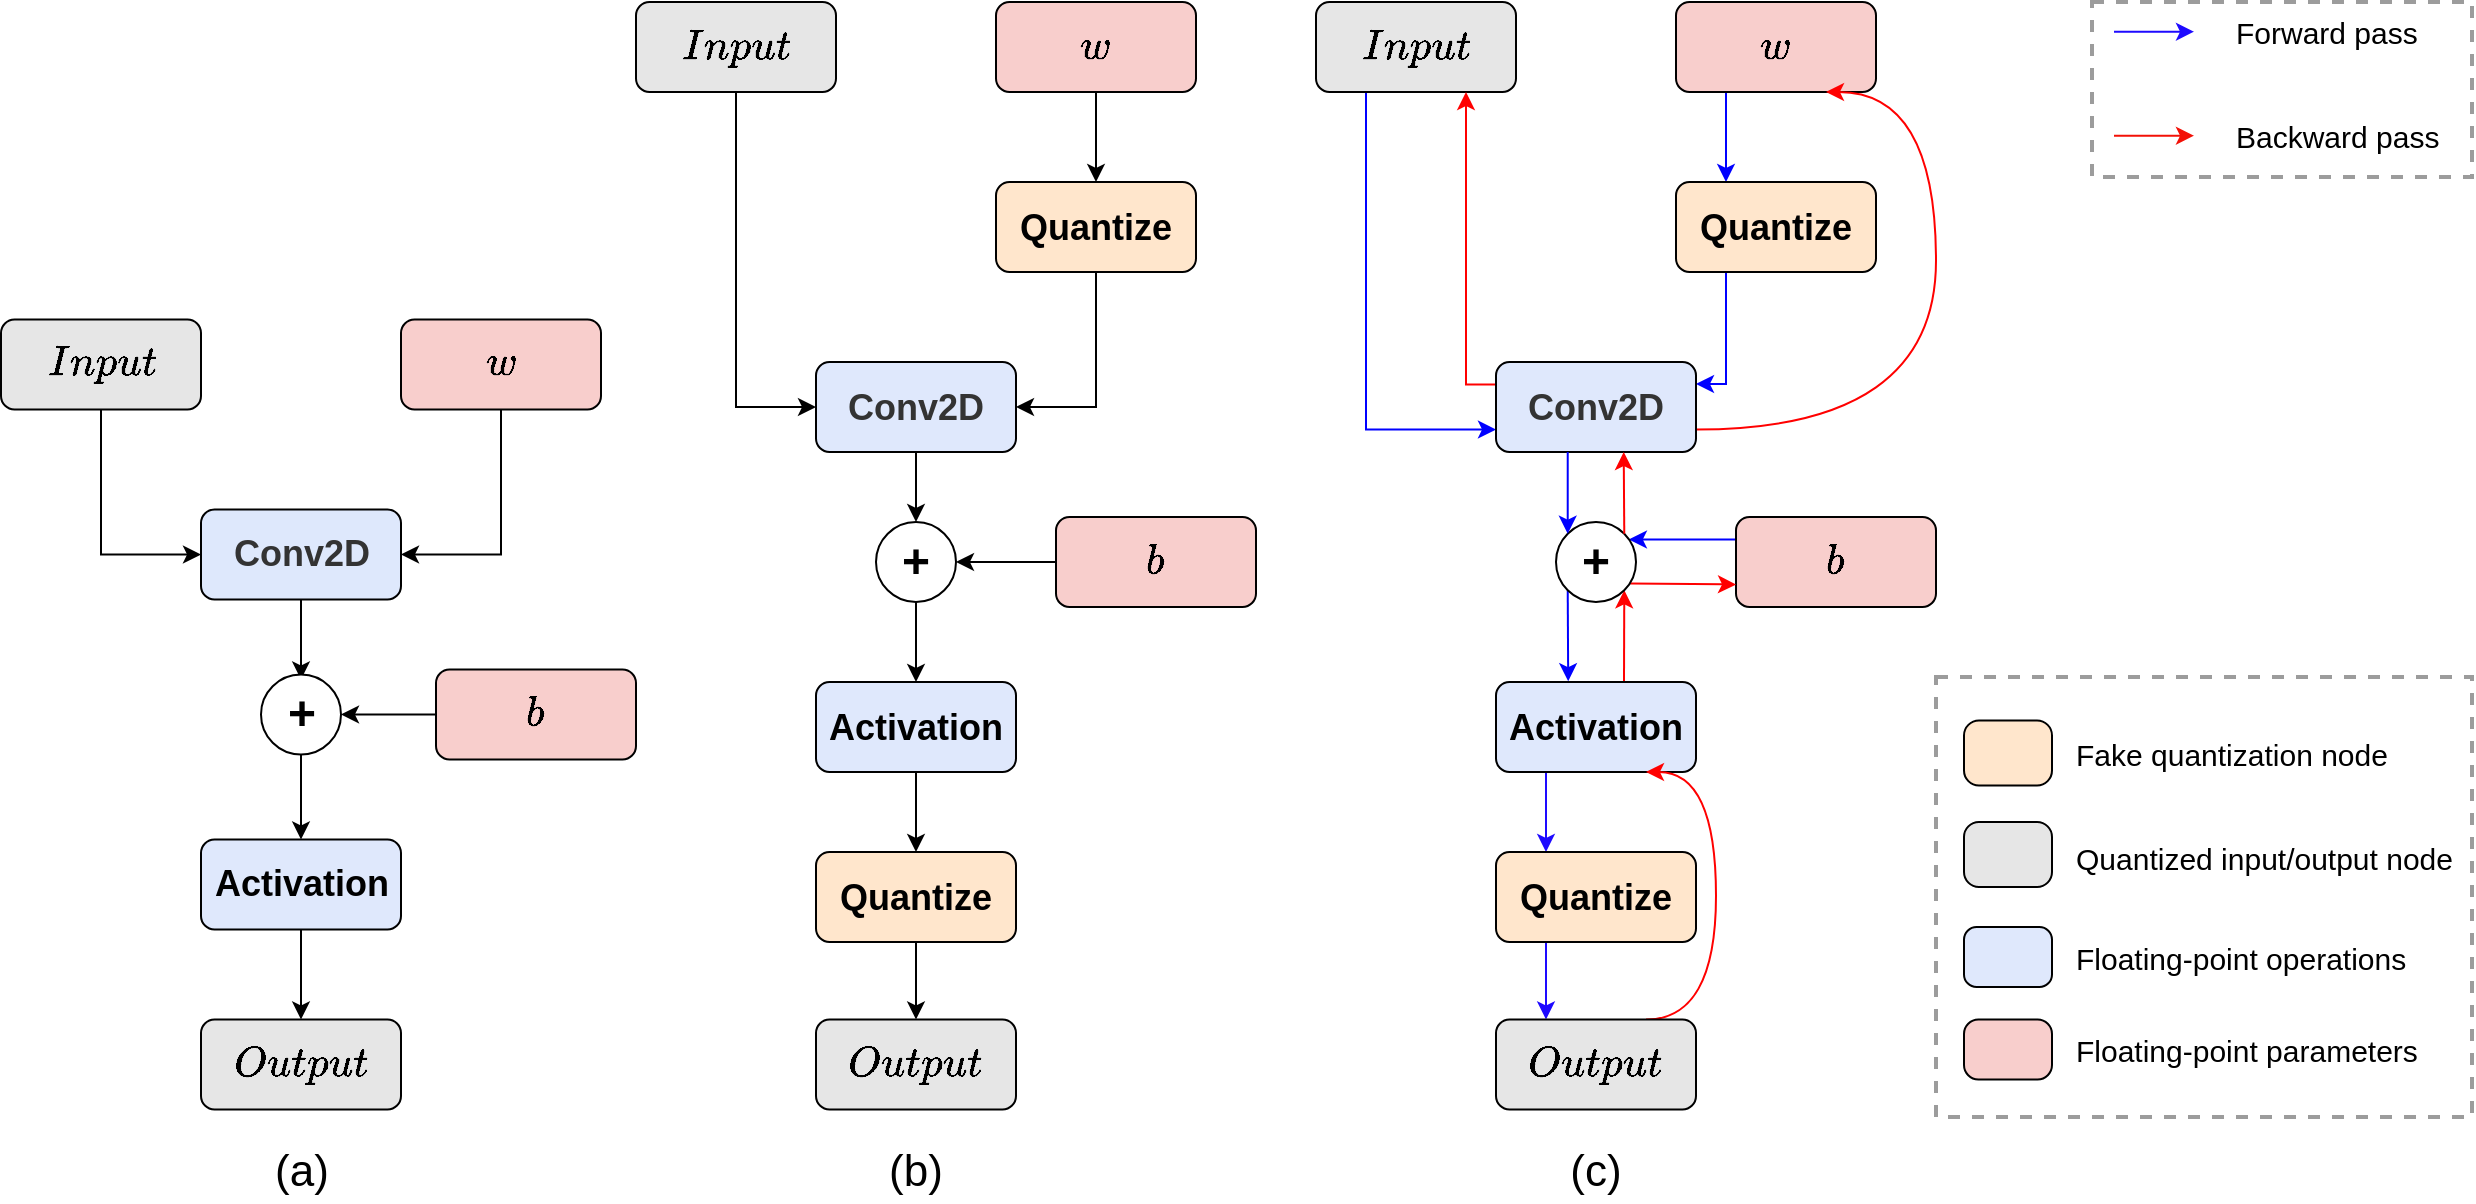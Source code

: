 <mxfile version="24.9.2" pages="3">
  <diagram name="Trang-1" id="mQSTmGKFa3K6hvDLOO5k">
    <mxGraphModel dx="1778" dy="2627" grid="1" gridSize="10" guides="1" tooltips="1" connect="1" arrows="1" fold="1" page="1" pageScale="1" pageWidth="827" pageHeight="1169" math="1" shadow="0">
      <root>
        <mxCell id="0" />
        <mxCell id="1" parent="0" />
        <mxCell id="B541YuZkEUXCNfZ42pwl-1" style="edgeStyle=orthogonalEdgeStyle;rounded=0;orthogonalLoop=1;jettySize=auto;html=1;exitX=0.5;exitY=1;exitDx=0;exitDy=0;entryX=0;entryY=0.5;entryDx=0;entryDy=0;" parent="1" source="B541YuZkEUXCNfZ42pwl-2" target="B541YuZkEUXCNfZ42pwl-6" edge="1">
          <mxGeometry relative="1" as="geometry" />
        </mxCell>
        <mxCell id="B541YuZkEUXCNfZ42pwl-2" value="&lt;font style=&quot;font-size: 18px;&quot;&gt;&lt;b style=&quot;&quot;&gt;$$Input$$&lt;/b&gt;&lt;/font&gt;" style="rounded=1;whiteSpace=wrap;html=1;fillColor=#e6e6e6;strokeColor=default;fillStyle=auto;" parent="1" vertex="1">
          <mxGeometry x="1392.5" y="158.75" width="100" height="45" as="geometry" />
        </mxCell>
        <mxCell id="ODlzQm2pFSI_qhij2ZNG-2" style="edgeStyle=orthogonalEdgeStyle;rounded=0;orthogonalLoop=1;jettySize=auto;html=1;entryX=1;entryY=0.5;entryDx=0;entryDy=0;" parent="1" source="B541YuZkEUXCNfZ42pwl-4" target="ODlzQm2pFSI_qhij2ZNG-5" edge="1">
          <mxGeometry relative="1" as="geometry">
            <mxPoint x="1592.5" y="361.25" as="targetPoint" />
          </mxGeometry>
        </mxCell>
        <mxCell id="B541YuZkEUXCNfZ42pwl-4" value="&lt;font style=&quot;font-size: 18px;&quot;&gt;&lt;b style=&quot;&quot;&gt;$$b$$&lt;/b&gt;&lt;/font&gt;" style="rounded=1;whiteSpace=wrap;html=1;fillColor=#f8cecc;strokeColor=default;" parent="1" vertex="1">
          <mxGeometry x="1610" y="333.75" width="100" height="45" as="geometry" />
        </mxCell>
        <mxCell id="ODlzQm2pFSI_qhij2ZNG-4" style="edgeStyle=orthogonalEdgeStyle;rounded=0;orthogonalLoop=1;jettySize=auto;html=1;entryX=0.5;entryY=0;entryDx=0;entryDy=0;" parent="1" source="B541YuZkEUXCNfZ42pwl-6" edge="1">
          <mxGeometry relative="1" as="geometry">
            <mxPoint x="1542.5" y="338.75" as="targetPoint" />
          </mxGeometry>
        </mxCell>
        <mxCell id="B541YuZkEUXCNfZ42pwl-6" value="&lt;font style=&quot;font-size: 18px;&quot;&gt;&lt;b style=&quot;font-size: 18px;&quot;&gt;Conv2D&lt;/b&gt;&lt;/font&gt;" style="rounded=1;whiteSpace=wrap;html=1;fillColor=#dee8fc;fontColor=#333333;strokeColor=default;fontSize=18;" parent="1" vertex="1">
          <mxGeometry x="1492.5" y="253.75" width="100" height="45" as="geometry" />
        </mxCell>
        <mxCell id="B541YuZkEUXCNfZ42pwl-11" style="edgeStyle=orthogonalEdgeStyle;rounded=0;orthogonalLoop=1;jettySize=auto;html=1;exitX=0.5;exitY=1;exitDx=0;exitDy=0;entryX=0.5;entryY=0;entryDx=0;entryDy=0;" parent="1" source="ODlzQm2pFSI_qhij2ZNG-5" target="B541YuZkEUXCNfZ42pwl-13" edge="1">
          <mxGeometry relative="1" as="geometry">
            <mxPoint x="1542.5" y="383.75" as="sourcePoint" />
          </mxGeometry>
        </mxCell>
        <mxCell id="HYiGwvtY5jAzs9Cz53yO-7" style="edgeStyle=orthogonalEdgeStyle;rounded=0;orthogonalLoop=1;jettySize=auto;html=1;entryX=0.5;entryY=0;entryDx=0;entryDy=0;" parent="1" source="B541YuZkEUXCNfZ42pwl-13" target="HYiGwvtY5jAzs9Cz53yO-6" edge="1">
          <mxGeometry relative="1" as="geometry" />
        </mxCell>
        <mxCell id="B541YuZkEUXCNfZ42pwl-13" value="&lt;font style=&quot;font-size: 18px;&quot;&gt;&lt;b style=&quot;&quot;&gt;Activation&lt;/b&gt;&lt;/font&gt;" style="rounded=1;whiteSpace=wrap;html=1;fillColor=#dfe8fc;strokeColor=default;" parent="1" vertex="1">
          <mxGeometry x="1492.5" y="418.75" width="100" height="45" as="geometry" />
        </mxCell>
        <mxCell id="ODlzQm2pFSI_qhij2ZNG-3" style="edgeStyle=orthogonalEdgeStyle;rounded=0;orthogonalLoop=1;jettySize=auto;html=1;entryX=1;entryY=0.5;entryDx=0;entryDy=0;exitX=0.5;exitY=1;exitDx=0;exitDy=0;" parent="1" source="ODlzQm2pFSI_qhij2ZNG-1" target="B541YuZkEUXCNfZ42pwl-6" edge="1">
          <mxGeometry relative="1" as="geometry">
            <mxPoint x="1740" y="248.75" as="sourcePoint" />
          </mxGeometry>
        </mxCell>
        <mxCell id="ODlzQm2pFSI_qhij2ZNG-1" value="&lt;font style=&quot;font-size: 18px;&quot;&gt;&lt;b style=&quot;font-size: 18px;&quot;&gt;$$w$$&lt;/b&gt;&lt;/font&gt;" style="rounded=1;whiteSpace=wrap;html=1;fillColor=#f8cecc;strokeColor=default;fontSize=18;" parent="1" vertex="1">
          <mxGeometry x="1592.5" y="158.75" width="100" height="45" as="geometry" />
        </mxCell>
        <mxCell id="ODlzQm2pFSI_qhij2ZNG-5" value="&lt;font style=&quot;font-size: 24px;&quot;&gt;&lt;b&gt;+&lt;/b&gt;&lt;/font&gt;" style="ellipse;whiteSpace=wrap;html=1;aspect=fixed;" parent="1" vertex="1">
          <mxGeometry x="1522.5" y="336.25" width="40" height="40" as="geometry" />
        </mxCell>
        <mxCell id="ODlzQm2pFSI_qhij2ZNG-6" style="edgeStyle=orthogonalEdgeStyle;rounded=0;orthogonalLoop=1;jettySize=auto;html=1;exitX=0.5;exitY=1;exitDx=0;exitDy=0;entryX=0;entryY=0.5;entryDx=0;entryDy=0;" parent="1" source="ODlzQm2pFSI_qhij2ZNG-7" target="ODlzQm2pFSI_qhij2ZNG-18" edge="1">
          <mxGeometry relative="1" as="geometry">
            <mxPoint x="1786.5" y="182.5" as="targetPoint" />
          </mxGeometry>
        </mxCell>
        <mxCell id="ODlzQm2pFSI_qhij2ZNG-7" value="&lt;font style=&quot;font-size: 18px;&quot;&gt;&lt;b style=&quot;&quot;&gt;$$Input$$&lt;/b&gt;&lt;/font&gt;" style="rounded=1;whiteSpace=wrap;html=1;fillColor=#e6e6e6;strokeColor=default;fillStyle=auto;" parent="1" vertex="1">
          <mxGeometry x="1710" width="100" height="45" as="geometry" />
        </mxCell>
        <mxCell id="ODlzQm2pFSI_qhij2ZNG-20" style="edgeStyle=orthogonalEdgeStyle;rounded=0;orthogonalLoop=1;jettySize=auto;html=1;entryX=0.5;entryY=0;entryDx=0;entryDy=0;" parent="1" source="ODlzQm2pFSI_qhij2ZNG-15" target="ODlzQm2pFSI_qhij2ZNG-17" edge="1">
          <mxGeometry relative="1" as="geometry" />
        </mxCell>
        <mxCell id="ODlzQm2pFSI_qhij2ZNG-15" value="&lt;font style=&quot;font-size: 18px;&quot;&gt;&lt;b style=&quot;font-size: 18px;&quot;&gt;$$w$$&lt;/b&gt;&lt;/font&gt;" style="rounded=1;whiteSpace=wrap;html=1;fillColor=#f8cecc;strokeColor=default;fontSize=18;" parent="1" vertex="1">
          <mxGeometry x="1890" width="100" height="45" as="geometry" />
        </mxCell>
        <mxCell id="ODlzQm2pFSI_qhij2ZNG-19" style="edgeStyle=orthogonalEdgeStyle;rounded=0;orthogonalLoop=1;jettySize=auto;html=1;entryX=1;entryY=0.5;entryDx=0;entryDy=0;exitX=0.5;exitY=1;exitDx=0;exitDy=0;" parent="1" source="ODlzQm2pFSI_qhij2ZNG-17" target="ODlzQm2pFSI_qhij2ZNG-18" edge="1">
          <mxGeometry relative="1" as="geometry">
            <mxPoint x="1990" y="230" as="sourcePoint" />
          </mxGeometry>
        </mxCell>
        <mxCell id="ODlzQm2pFSI_qhij2ZNG-17" value="&lt;font style=&quot;font-size: 18px;&quot;&gt;&lt;b style=&quot;&quot;&gt;Quantize&lt;/b&gt;&lt;/font&gt;" style="rounded=1;whiteSpace=wrap;html=1;fillColor=#ffe6cc;strokeColor=default;" parent="1" vertex="1">
          <mxGeometry x="1890" y="90" width="100" height="45" as="geometry" />
        </mxCell>
        <mxCell id="yyQcOYLkuWjMmnciM_Pz-1" style="edgeStyle=orthogonalEdgeStyle;rounded=0;orthogonalLoop=1;jettySize=auto;html=1;entryX=0.5;entryY=0;entryDx=0;entryDy=0;" edge="1" parent="1" source="ODlzQm2pFSI_qhij2ZNG-18" target="HYiGwvtY5jAzs9Cz53yO-2">
          <mxGeometry relative="1" as="geometry" />
        </mxCell>
        <mxCell id="ODlzQm2pFSI_qhij2ZNG-18" value="&lt;font style=&quot;font-size: 18px;&quot;&gt;&lt;b style=&quot;font-size: 18px;&quot;&gt;Conv2D&lt;/b&gt;&lt;/font&gt;" style="rounded=1;whiteSpace=wrap;html=1;fillColor=#dfe8fc;fontColor=#333333;strokeColor=default;fontSize=18;" parent="1" vertex="1">
          <mxGeometry x="1800" y="180" width="100" height="45" as="geometry" />
        </mxCell>
        <mxCell id="yyQcOYLkuWjMmnciM_Pz-5" style="edgeStyle=orthogonalEdgeStyle;rounded=0;orthogonalLoop=1;jettySize=auto;html=1;entryX=1;entryY=0.5;entryDx=0;entryDy=0;" edge="1" parent="1" source="HYiGwvtY5jAzs9Cz53yO-1" target="HYiGwvtY5jAzs9Cz53yO-2">
          <mxGeometry relative="1" as="geometry" />
        </mxCell>
        <mxCell id="HYiGwvtY5jAzs9Cz53yO-1" value="&lt;font style=&quot;font-size: 18px;&quot;&gt;&lt;b style=&quot;&quot;&gt;$$b$$&lt;/b&gt;&lt;/font&gt;" style="rounded=1;whiteSpace=wrap;html=1;fillColor=#f8cecc;strokeColor=default;" parent="1" vertex="1">
          <mxGeometry x="1920" y="257.5" width="100" height="45" as="geometry" />
        </mxCell>
        <mxCell id="HYiGwvtY5jAzs9Cz53yO-9" style="edgeStyle=orthogonalEdgeStyle;rounded=0;orthogonalLoop=1;jettySize=auto;html=1;" parent="1" source="HYiGwvtY5jAzs9Cz53yO-2" target="HYiGwvtY5jAzs9Cz53yO-8" edge="1">
          <mxGeometry relative="1" as="geometry" />
        </mxCell>
        <mxCell id="HYiGwvtY5jAzs9Cz53yO-2" value="&lt;font style=&quot;font-size: 24px;&quot;&gt;&lt;b&gt;+&lt;/b&gt;&lt;/font&gt;" style="ellipse;whiteSpace=wrap;html=1;aspect=fixed;" parent="1" vertex="1">
          <mxGeometry x="1830" y="260" width="40" height="40" as="geometry" />
        </mxCell>
        <mxCell id="HYiGwvtY5jAzs9Cz53yO-6" value="&lt;font style=&quot;font-size: 18px;&quot;&gt;&lt;b style=&quot;&quot;&gt;$$Output$$&lt;/b&gt;&lt;/font&gt;" style="rounded=1;whiteSpace=wrap;html=1;fillColor=#e6e6e6;" parent="1" vertex="1">
          <mxGeometry x="1492.5" y="508.75" width="100" height="45" as="geometry" />
        </mxCell>
        <mxCell id="HYiGwvtY5jAzs9Cz53yO-11" style="edgeStyle=orthogonalEdgeStyle;rounded=0;orthogonalLoop=1;jettySize=auto;html=1;entryX=0.5;entryY=0;entryDx=0;entryDy=0;" parent="1" source="HYiGwvtY5jAzs9Cz53yO-8" target="HYiGwvtY5jAzs9Cz53yO-15" edge="1">
          <mxGeometry relative="1" as="geometry">
            <mxPoint x="1850" y="420" as="targetPoint" />
          </mxGeometry>
        </mxCell>
        <mxCell id="HYiGwvtY5jAzs9Cz53yO-8" value="&lt;font style=&quot;font-size: 18px;&quot;&gt;&lt;b style=&quot;&quot;&gt;Activation&lt;/b&gt;&lt;/font&gt;" style="rounded=1;whiteSpace=wrap;html=1;fillColor=#dfe8fc;strokeColor=default;" parent="1" vertex="1">
          <mxGeometry x="1800" y="340" width="100" height="45" as="geometry" />
        </mxCell>
        <mxCell id="HYiGwvtY5jAzs9Cz53yO-16" style="edgeStyle=orthogonalEdgeStyle;rounded=0;orthogonalLoop=1;jettySize=auto;html=1;entryX=0.5;entryY=0;entryDx=0;entryDy=0;" parent="1" source="HYiGwvtY5jAzs9Cz53yO-15" target="HYiGwvtY5jAzs9Cz53yO-26" edge="1">
          <mxGeometry relative="1" as="geometry">
            <mxPoint x="1850.0" y="510" as="targetPoint" />
          </mxGeometry>
        </mxCell>
        <mxCell id="HYiGwvtY5jAzs9Cz53yO-15" value="&lt;font style=&quot;font-size: 18px;&quot;&gt;&lt;b style=&quot;&quot;&gt;Quantize&lt;/b&gt;&lt;/font&gt;" style="rounded=1;whiteSpace=wrap;html=1;fillColor=#ffe6cc;strokeColor=default;" parent="1" vertex="1">
          <mxGeometry x="1800" y="425" width="100" height="45" as="geometry" />
        </mxCell>
        <mxCell id="HYiGwvtY5jAzs9Cz53yO-17" value="" style="rounded=0;whiteSpace=wrap;html=1;strokeWidth=2;dashed=1;strokeColor=#9C9C9C;" parent="1" vertex="1">
          <mxGeometry x="2360" y="337.5" width="268" height="220" as="geometry" />
        </mxCell>
        <mxCell id="HYiGwvtY5jAzs9Cz53yO-22" value="" style="rounded=1;whiteSpace=wrap;html=1;fillColor=#f8cecc;strokeColor=default;arcSize=24;" parent="1" vertex="1">
          <mxGeometry x="2374" y="508.75" width="44" height="30" as="geometry" />
        </mxCell>
        <mxCell id="HYiGwvtY5jAzs9Cz53yO-23" value="" style="rounded=1;whiteSpace=wrap;html=1;fillColor=#dfe8fc;strokeColor=default;arcSize=21;" parent="1" vertex="1">
          <mxGeometry x="2374" y="462.5" width="44" height="30" as="geometry" />
        </mxCell>
        <mxCell id="HYiGwvtY5jAzs9Cz53yO-24" value="" style="rounded=1;whiteSpace=wrap;html=1;fillColor=#e6e6e6;arcSize=23;" parent="1" vertex="1">
          <mxGeometry x="2374" y="410" width="44" height="32.5" as="geometry" />
        </mxCell>
        <mxCell id="HYiGwvtY5jAzs9Cz53yO-25" value="" style="rounded=1;whiteSpace=wrap;html=1;fillColor=#ffe6cc;strokeColor=default;arcSize=23;" parent="1" vertex="1">
          <mxGeometry x="2374" y="359.25" width="44" height="32.5" as="geometry" />
        </mxCell>
        <mxCell id="HYiGwvtY5jAzs9Cz53yO-26" value="&lt;font style=&quot;font-size: 18px;&quot;&gt;&lt;b style=&quot;&quot;&gt;$$Output$$&lt;/b&gt;&lt;/font&gt;" style="rounded=1;whiteSpace=wrap;html=1;fillColor=#e6e6e6;" parent="1" vertex="1">
          <mxGeometry x="1800" y="508.75" width="100" height="45" as="geometry" />
        </mxCell>
        <mxCell id="HYiGwvtY5jAzs9Cz53yO-28" value="&lt;font style=&quot;font-size: 15px;&quot;&gt;Fake quantization node&lt;/font&gt;" style="text;html=1;align=left;verticalAlign=middle;whiteSpace=wrap;rounded=0;" parent="1" vertex="1">
          <mxGeometry x="2428" y="360.5" width="198" height="30" as="geometry" />
        </mxCell>
        <mxCell id="HYiGwvtY5jAzs9Cz53yO-29" value="&lt;font style=&quot;font-size: 15px;&quot;&gt;Quantized input/output node&lt;/font&gt;" style="text;html=1;align=left;verticalAlign=middle;whiteSpace=wrap;rounded=0;" parent="1" vertex="1">
          <mxGeometry x="2428" y="412.5" width="198" height="30" as="geometry" />
        </mxCell>
        <mxCell id="HYiGwvtY5jAzs9Cz53yO-30" value="&lt;font style=&quot;font-size: 15px;&quot;&gt;Floating-point operations&lt;/font&gt;" style="text;html=1;align=left;verticalAlign=middle;whiteSpace=wrap;rounded=0;" parent="1" vertex="1">
          <mxGeometry x="2428" y="462.5" width="198" height="30" as="geometry" />
        </mxCell>
        <mxCell id="HYiGwvtY5jAzs9Cz53yO-31" value="&lt;font style=&quot;font-size: 15px;&quot;&gt;Floating-point parameters&lt;/font&gt;" style="text;html=1;align=left;verticalAlign=middle;whiteSpace=wrap;rounded=0;" parent="1" vertex="1">
          <mxGeometry x="2428" y="508.75" width="198" height="30" as="geometry" />
        </mxCell>
        <mxCell id="yyQcOYLkuWjMmnciM_Pz-6" style="edgeStyle=orthogonalEdgeStyle;rounded=0;orthogonalLoop=1;jettySize=auto;html=1;exitX=0.25;exitY=1;exitDx=0;exitDy=0;entryX=0;entryY=0.75;entryDx=0;entryDy=0;strokeColor=#0000FF;" edge="1" parent="1" source="yyQcOYLkuWjMmnciM_Pz-7" target="yyQcOYLkuWjMmnciM_Pz-13">
          <mxGeometry relative="1" as="geometry">
            <mxPoint x="2126.5" y="182.5" as="targetPoint" />
          </mxGeometry>
        </mxCell>
        <mxCell id="yyQcOYLkuWjMmnciM_Pz-7" value="&lt;font style=&quot;font-size: 18px;&quot;&gt;&lt;b style=&quot;&quot;&gt;$$Input$$&lt;/b&gt;&lt;/font&gt;" style="rounded=1;whiteSpace=wrap;html=1;fillColor=#e6e6e6;strokeColor=default;fillStyle=auto;" vertex="1" parent="1">
          <mxGeometry x="2050" width="100" height="45" as="geometry" />
        </mxCell>
        <mxCell id="yyQcOYLkuWjMmnciM_Pz-8" style="edgeStyle=orthogonalEdgeStyle;rounded=0;orthogonalLoop=1;jettySize=auto;html=1;entryX=0.25;entryY=0;entryDx=0;entryDy=0;strokeColor=#0000FF;exitX=0.25;exitY=1;exitDx=0;exitDy=0;" edge="1" parent="1" source="yyQcOYLkuWjMmnciM_Pz-9" target="yyQcOYLkuWjMmnciM_Pz-11">
          <mxGeometry relative="1" as="geometry" />
        </mxCell>
        <mxCell id="yyQcOYLkuWjMmnciM_Pz-9" value="&lt;font style=&quot;font-size: 18px;&quot;&gt;&lt;b style=&quot;font-size: 18px;&quot;&gt;$$w$$&lt;/b&gt;&lt;/font&gt;" style="rounded=1;whiteSpace=wrap;html=1;fillColor=#f8cecc;strokeColor=default;fontSize=18;" vertex="1" parent="1">
          <mxGeometry x="2230" width="100" height="45" as="geometry" />
        </mxCell>
        <mxCell id="yyQcOYLkuWjMmnciM_Pz-10" style="edgeStyle=orthogonalEdgeStyle;rounded=0;orthogonalLoop=1;jettySize=auto;html=1;entryX=1;entryY=0.25;entryDx=0;entryDy=0;exitX=0.25;exitY=1;exitDx=0;exitDy=0;strokeColor=#0000FF;" edge="1" parent="1" source="yyQcOYLkuWjMmnciM_Pz-11" target="yyQcOYLkuWjMmnciM_Pz-13">
          <mxGeometry relative="1" as="geometry">
            <mxPoint x="2330" y="230" as="sourcePoint" />
            <Array as="points">
              <mxPoint x="2255" y="191" />
              <mxPoint x="2240" y="191" />
            </Array>
          </mxGeometry>
        </mxCell>
        <mxCell id="yyQcOYLkuWjMmnciM_Pz-11" value="&lt;font style=&quot;font-size: 18px;&quot;&gt;&lt;b style=&quot;&quot;&gt;Quantize&lt;/b&gt;&lt;/font&gt;" style="rounded=1;whiteSpace=wrap;html=1;fillColor=#ffe6cc;strokeColor=default;" vertex="1" parent="1">
          <mxGeometry x="2230" y="90" width="100" height="45" as="geometry" />
        </mxCell>
        <mxCell id="yyQcOYLkuWjMmnciM_Pz-35" style="edgeStyle=orthogonalEdgeStyle;rounded=0;orthogonalLoop=1;jettySize=auto;html=1;exitX=0;exitY=0.25;exitDx=0;exitDy=0;entryX=0.75;entryY=1;entryDx=0;entryDy=0;strokeColor=#FF0000;" edge="1" parent="1" source="yyQcOYLkuWjMmnciM_Pz-13" target="yyQcOYLkuWjMmnciM_Pz-7">
          <mxGeometry relative="1" as="geometry">
            <Array as="points">
              <mxPoint x="2125" y="191" />
            </Array>
          </mxGeometry>
        </mxCell>
        <mxCell id="yyQcOYLkuWjMmnciM_Pz-37" style="edgeStyle=orthogonalEdgeStyle;rounded=0;orthogonalLoop=1;jettySize=auto;html=1;exitX=1;exitY=0.75;exitDx=0;exitDy=0;entryX=0.75;entryY=1;entryDx=0;entryDy=0;strokeColor=#FF0000;curved=1;" edge="1" parent="1" source="yyQcOYLkuWjMmnciM_Pz-13" target="yyQcOYLkuWjMmnciM_Pz-9">
          <mxGeometry relative="1" as="geometry">
            <Array as="points">
              <mxPoint x="2360" y="214" />
              <mxPoint x="2360" y="45" />
            </Array>
          </mxGeometry>
        </mxCell>
        <mxCell id="yyQcOYLkuWjMmnciM_Pz-13" value="&lt;font style=&quot;font-size: 18px;&quot;&gt;&lt;b style=&quot;font-size: 18px;&quot;&gt;Conv2D&lt;/b&gt;&lt;/font&gt;" style="rounded=1;whiteSpace=wrap;html=1;fillColor=#dfe8fc;fontColor=#333333;strokeColor=default;fontSize=18;" vertex="1" parent="1">
          <mxGeometry x="2140" y="180" width="100" height="45" as="geometry" />
        </mxCell>
        <mxCell id="yyQcOYLkuWjMmnciM_Pz-14" style="rounded=0;orthogonalLoop=1;jettySize=auto;html=1;entryX=0.911;entryY=0.218;entryDx=0;entryDy=0;strokeColor=#0000FF;exitX=0;exitY=0.25;exitDx=0;exitDy=0;entryPerimeter=0;" edge="1" parent="1" source="yyQcOYLkuWjMmnciM_Pz-15" target="yyQcOYLkuWjMmnciM_Pz-17">
          <mxGeometry relative="1" as="geometry" />
        </mxCell>
        <mxCell id="yyQcOYLkuWjMmnciM_Pz-15" value="&lt;font style=&quot;font-size: 18px;&quot;&gt;&lt;b style=&quot;&quot;&gt;$$b$$&lt;/b&gt;&lt;/font&gt;" style="rounded=1;whiteSpace=wrap;html=1;fillColor=#f8cecc;strokeColor=default;" vertex="1" parent="1">
          <mxGeometry x="2260" y="257.5" width="100" height="45" as="geometry" />
        </mxCell>
        <mxCell id="yyQcOYLkuWjMmnciM_Pz-16" style="rounded=0;orthogonalLoop=1;jettySize=auto;html=1;strokeColor=#0000FF;exitX=0;exitY=1;exitDx=0;exitDy=0;entryX=0.361;entryY=-0.009;entryDx=0;entryDy=0;entryPerimeter=0;" edge="1" parent="1" source="yyQcOYLkuWjMmnciM_Pz-17" target="yyQcOYLkuWjMmnciM_Pz-19">
          <mxGeometry relative="1" as="geometry" />
        </mxCell>
        <mxCell id="yyQcOYLkuWjMmnciM_Pz-27" style="rounded=0;orthogonalLoop=1;jettySize=auto;html=1;exitX=0.928;exitY=0.768;exitDx=0;exitDy=0;entryX=0;entryY=0.75;entryDx=0;entryDy=0;exitPerimeter=0;strokeColor=#FF0000;" edge="1" parent="1" source="yyQcOYLkuWjMmnciM_Pz-17" target="yyQcOYLkuWjMmnciM_Pz-15">
          <mxGeometry relative="1" as="geometry" />
        </mxCell>
        <mxCell id="yyQcOYLkuWjMmnciM_Pz-28" style="rounded=0;orthogonalLoop=1;jettySize=auto;html=1;entryX=1;entryY=1;entryDx=0;entryDy=0;strokeColor=#FF0000;" edge="1" parent="1" target="yyQcOYLkuWjMmnciM_Pz-17">
          <mxGeometry relative="1" as="geometry">
            <mxPoint x="2204" y="340" as="sourcePoint" />
          </mxGeometry>
        </mxCell>
        <mxCell id="yyQcOYLkuWjMmnciM_Pz-17" value="&lt;font style=&quot;font-size: 24px;&quot;&gt;&lt;b&gt;+&lt;/b&gt;&lt;/font&gt;" style="ellipse;whiteSpace=wrap;html=1;aspect=fixed;" vertex="1" parent="1">
          <mxGeometry x="2170" y="260" width="40" height="40" as="geometry" />
        </mxCell>
        <mxCell id="yyQcOYLkuWjMmnciM_Pz-31" style="edgeStyle=orthogonalEdgeStyle;rounded=0;orthogonalLoop=1;jettySize=auto;html=1;exitX=0.25;exitY=1;exitDx=0;exitDy=0;entryX=0.25;entryY=0;entryDx=0;entryDy=0;strokeColor=#1e0aff;" edge="1" parent="1" source="yyQcOYLkuWjMmnciM_Pz-19" target="yyQcOYLkuWjMmnciM_Pz-21">
          <mxGeometry relative="1" as="geometry">
            <mxPoint x="2170" y="420" as="targetPoint" />
          </mxGeometry>
        </mxCell>
        <mxCell id="yyQcOYLkuWjMmnciM_Pz-19" value="&lt;font style=&quot;font-size: 18px;&quot;&gt;&lt;b style=&quot;&quot;&gt;Activation&lt;/b&gt;&lt;/font&gt;" style="rounded=1;whiteSpace=wrap;html=1;fillColor=#dfe8fc;strokeColor=default;" vertex="1" parent="1">
          <mxGeometry x="2140" y="340" width="100" height="45" as="geometry" />
        </mxCell>
        <mxCell id="yyQcOYLkuWjMmnciM_Pz-32" style="edgeStyle=orthogonalEdgeStyle;rounded=0;orthogonalLoop=1;jettySize=auto;html=1;exitX=0.25;exitY=1;exitDx=0;exitDy=0;entryX=0.25;entryY=0;entryDx=0;entryDy=0;strokeColor=#1e0aff;" edge="1" parent="1" source="yyQcOYLkuWjMmnciM_Pz-21" target="yyQcOYLkuWjMmnciM_Pz-22">
          <mxGeometry relative="1" as="geometry" />
        </mxCell>
        <mxCell id="yyQcOYLkuWjMmnciM_Pz-34" style="edgeStyle=orthogonalEdgeStyle;rounded=0;orthogonalLoop=1;jettySize=auto;html=1;exitX=0.75;exitY=0;exitDx=0;exitDy=0;entryX=0.75;entryY=1;entryDx=0;entryDy=0;strokeColor=#FF0000;curved=1;" edge="1" parent="1" source="yyQcOYLkuWjMmnciM_Pz-22" target="yyQcOYLkuWjMmnciM_Pz-19">
          <mxGeometry relative="1" as="geometry">
            <Array as="points">
              <mxPoint x="2250" y="509" />
              <mxPoint x="2250" y="385" />
            </Array>
          </mxGeometry>
        </mxCell>
        <mxCell id="yyQcOYLkuWjMmnciM_Pz-21" value="&lt;font style=&quot;font-size: 18px;&quot;&gt;&lt;b style=&quot;&quot;&gt;Quantize&lt;/b&gt;&lt;/font&gt;" style="rounded=1;whiteSpace=wrap;html=1;fillColor=#ffe6cc;strokeColor=default;" vertex="1" parent="1">
          <mxGeometry x="2140" y="425" width="100" height="45" as="geometry" />
        </mxCell>
        <mxCell id="yyQcOYLkuWjMmnciM_Pz-22" value="&lt;font style=&quot;font-size: 18px;&quot;&gt;&lt;b style=&quot;&quot;&gt;$$Output$$&lt;/b&gt;&lt;/font&gt;" style="rounded=1;whiteSpace=wrap;html=1;fillColor=#e6e6e6;" vertex="1" parent="1">
          <mxGeometry x="2140" y="508.75" width="100" height="45" as="geometry" />
        </mxCell>
        <mxCell id="yyQcOYLkuWjMmnciM_Pz-29" style="rounded=0;orthogonalLoop=1;jettySize=auto;html=1;strokeColor=#0000FF;exitX=0;exitY=1;exitDx=0;exitDy=0;entryX=0;entryY=0;entryDx=0;entryDy=0;" edge="1" parent="1" target="yyQcOYLkuWjMmnciM_Pz-17">
          <mxGeometry relative="1" as="geometry">
            <mxPoint x="2175.86" y="225" as="sourcePoint" />
            <mxPoint x="2175.86" y="271" as="targetPoint" />
          </mxGeometry>
        </mxCell>
        <mxCell id="yyQcOYLkuWjMmnciM_Pz-30" style="rounded=0;orthogonalLoop=1;jettySize=auto;html=1;entryX=1;entryY=1;entryDx=0;entryDy=0;exitX=1;exitY=0;exitDx=0;exitDy=0;strokeColor=#FF0000;" edge="1" parent="1" source="yyQcOYLkuWjMmnciM_Pz-17">
          <mxGeometry relative="1" as="geometry">
            <mxPoint x="2204" y="270" as="sourcePoint" />
            <mxPoint x="2203.86" y="225" as="targetPoint" />
          </mxGeometry>
        </mxCell>
        <mxCell id="yyQcOYLkuWjMmnciM_Pz-38" value="" style="rounded=0;whiteSpace=wrap;html=1;strokeWidth=2;dashed=1;strokeColor=#9C9C9C;" vertex="1" parent="1">
          <mxGeometry x="2438" width="190" height="87.5" as="geometry" />
        </mxCell>
        <mxCell id="yyQcOYLkuWjMmnciM_Pz-40" style="rounded=0;orthogonalLoop=1;jettySize=auto;html=1;strokeColor=#1e0aff;" edge="1" parent="1">
          <mxGeometry relative="1" as="geometry">
            <mxPoint x="2489" y="14.86" as="targetPoint" />
            <mxPoint x="2449" y="14.86" as="sourcePoint" />
          </mxGeometry>
        </mxCell>
        <mxCell id="yyQcOYLkuWjMmnciM_Pz-43" style="rounded=0;orthogonalLoop=1;jettySize=auto;html=1;strokeColor=#f31006;" edge="1" parent="1">
          <mxGeometry relative="1" as="geometry">
            <mxPoint x="2489" y="66.86" as="targetPoint" />
            <mxPoint x="2449" y="66.86" as="sourcePoint" />
          </mxGeometry>
        </mxCell>
        <mxCell id="yyQcOYLkuWjMmnciM_Pz-44" value="&lt;font style=&quot;font-size: 15px;&quot;&gt;Forward pass&lt;/font&gt;" style="text;html=1;align=left;verticalAlign=middle;whiteSpace=wrap;rounded=0;" vertex="1" parent="1">
          <mxGeometry x="2508" width="100" height="30" as="geometry" />
        </mxCell>
        <mxCell id="yyQcOYLkuWjMmnciM_Pz-45" value="&lt;font style=&quot;font-size: 15px;&quot;&gt;Backward pass&lt;/font&gt;" style="text;html=1;align=left;verticalAlign=middle;whiteSpace=wrap;rounded=0;" vertex="1" parent="1">
          <mxGeometry x="2508" y="52" width="120" height="30" as="geometry" />
        </mxCell>
        <mxCell id="yyQcOYLkuWjMmnciM_Pz-47" value="&lt;font style=&quot;font-size: 22px;&quot;&gt;(a)&lt;/font&gt;" style="text;html=1;align=center;verticalAlign=middle;whiteSpace=wrap;rounded=0;" vertex="1" parent="1">
          <mxGeometry x="1512.5" y="570" width="60" height="30" as="geometry" />
        </mxCell>
        <mxCell id="yyQcOYLkuWjMmnciM_Pz-48" value="&lt;font style=&quot;font-size: 22px;&quot;&gt;(b)&lt;/font&gt;" style="text;html=1;align=center;verticalAlign=middle;whiteSpace=wrap;rounded=0;" vertex="1" parent="1">
          <mxGeometry x="1820" y="570" width="60" height="30" as="geometry" />
        </mxCell>
        <mxCell id="yyQcOYLkuWjMmnciM_Pz-49" value="&lt;font style=&quot;font-size: 22px;&quot;&gt;(c)&lt;/font&gt;" style="text;html=1;align=center;verticalAlign=middle;whiteSpace=wrap;rounded=0;" vertex="1" parent="1">
          <mxGeometry x="2160" y="570" width="60" height="30" as="geometry" />
        </mxCell>
      </root>
    </mxGraphModel>
  </diagram>
  <diagram id="jeKjxFqBLcCtOtR5zGVu" name="Page-2">
    <mxGraphModel dx="333" dy="660" grid="1" gridSize="10" guides="1" tooltips="1" connect="1" arrows="1" fold="1" page="1" pageScale="1" pageWidth="850" pageHeight="1100" math="1" shadow="0">
      <root>
        <mxCell id="0" />
        <mxCell id="1" parent="0" />
        <mxCell id="RKzKLhZImWJ3u_-ny9YQ-43" value="" style="rounded=0;whiteSpace=wrap;html=1;dashed=1;strokeWidth=1.5;" parent="1" vertex="1">
          <mxGeometry x="1030" y="639" width="590" height="50" as="geometry" />
        </mxCell>
        <mxCell id="RKzKLhZImWJ3u_-ny9YQ-14" value="" style="rounded=1;whiteSpace=wrap;html=1;fillColor=#ebf0f9;strokeColor=#000000;" parent="1" vertex="1">
          <mxGeometry x="1026" y="235" width="150" height="215" as="geometry" />
        </mxCell>
        <mxCell id="RKzKLhZImWJ3u_-ny9YQ-8" style="edgeStyle=orthogonalEdgeStyle;rounded=0;orthogonalLoop=1;jettySize=auto;html=1;exitX=0.5;exitY=1;exitDx=0;exitDy=0;entryX=0.5;entryY=0;entryDx=0;entryDy=0;" parent="1" source="RKzKLhZImWJ3u_-ny9YQ-1" target="RKzKLhZImWJ3u_-ny9YQ-2" edge="1">
          <mxGeometry relative="1" as="geometry" />
        </mxCell>
        <mxCell id="RKzKLhZImWJ3u_-ny9YQ-1" value="&lt;font style=&quot;font-size: 18px;&quot;&gt;&lt;b style=&quot;&quot;&gt;$$Input_1$$&lt;/b&gt;&lt;/font&gt;" style="rounded=1;whiteSpace=wrap;html=1;fillColor=#e6e6e6;strokeColor=#36393d;" parent="1" vertex="1">
          <mxGeometry x="1056" y="170" width="100" height="45" as="geometry" />
        </mxCell>
        <mxCell id="RKzKLhZImWJ3u_-ny9YQ-9" style="edgeStyle=orthogonalEdgeStyle;rounded=0;orthogonalLoop=1;jettySize=auto;html=1;exitX=0.5;exitY=1;exitDx=0;exitDy=0;entryX=0.5;entryY=0;entryDx=0;entryDy=0;" parent="1" source="RKzKLhZImWJ3u_-ny9YQ-2" target="RKzKLhZImWJ3u_-ny9YQ-3" edge="1">
          <mxGeometry relative="1" as="geometry" />
        </mxCell>
        <mxCell id="RKzKLhZImWJ3u_-ny9YQ-2" value="&lt;font style=&quot;font-size: 18px;&quot;&gt;&lt;b style=&quot;font-size: 18px;&quot;&gt;Conv2D&lt;/b&gt;&lt;/font&gt;" style="rounded=1;whiteSpace=wrap;html=1;fillColor=#f9f7ed;strokeColor=default;fontSize=18;" parent="1" vertex="1">
          <mxGeometry x="1056" y="250" width="100" height="45" as="geometry" />
        </mxCell>
        <mxCell id="RKzKLhZImWJ3u_-ny9YQ-10" style="edgeStyle=orthogonalEdgeStyle;rounded=0;orthogonalLoop=1;jettySize=auto;html=1;exitX=0.5;exitY=1;exitDx=0;exitDy=0;entryX=0.5;entryY=0;entryDx=0;entryDy=0;" parent="1" source="RKzKLhZImWJ3u_-ny9YQ-3" target="RKzKLhZImWJ3u_-ny9YQ-4" edge="1">
          <mxGeometry relative="1" as="geometry" />
        </mxCell>
        <mxCell id="RKzKLhZImWJ3u_-ny9YQ-3" value="&lt;font style=&quot;font-size: 18px;&quot;&gt;&lt;b style=&quot;font-size: 18px;&quot;&gt;BN&lt;/b&gt;&lt;/font&gt;" style="rounded=1;whiteSpace=wrap;html=1;fillColor=#fedfd2;strokeColor=default;fontSize=18;" parent="1" vertex="1">
          <mxGeometry x="1056" y="320" width="100" height="45" as="geometry" />
        </mxCell>
        <mxCell id="RKzKLhZImWJ3u_-ny9YQ-46" style="edgeStyle=orthogonalEdgeStyle;rounded=0;orthogonalLoop=1;jettySize=auto;html=1;exitX=0.5;exitY=1;exitDx=0;exitDy=0;entryX=0;entryY=0.5;entryDx=0;entryDy=0;" parent="1" source="RKzKLhZImWJ3u_-ny9YQ-4" target="RKzKLhZImWJ3u_-ny9YQ-44" edge="1">
          <mxGeometry relative="1" as="geometry" />
        </mxCell>
        <mxCell id="RKzKLhZImWJ3u_-ny9YQ-4" value="&lt;font style=&quot;font-size: 18px;&quot;&gt;&lt;b style=&quot;font-size: 18px;&quot;&gt;Relu&lt;/b&gt;&lt;/font&gt;" style="rounded=1;whiteSpace=wrap;html=1;fillColor=#EBFFF8;strokeColor=default;fontSize=18;" parent="1" vertex="1">
          <mxGeometry x="1056" y="390" width="100" height="45" as="geometry" />
        </mxCell>
        <mxCell id="RKzKLhZImWJ3u_-ny9YQ-47" style="edgeStyle=orthogonalEdgeStyle;rounded=0;orthogonalLoop=1;jettySize=auto;html=1;exitX=0.5;exitY=1;exitDx=0;exitDy=0;entryX=1;entryY=0.5;entryDx=0;entryDy=0;" parent="1" source="RKzKLhZImWJ3u_-ny9YQ-7" target="RKzKLhZImWJ3u_-ny9YQ-44" edge="1">
          <mxGeometry relative="1" as="geometry" />
        </mxCell>
        <mxCell id="RKzKLhZImWJ3u_-ny9YQ-7" value="&lt;font style=&quot;font-size: 18px;&quot;&gt;&lt;b style=&quot;&quot;&gt;$$Input_2$$&lt;/b&gt;&lt;/font&gt;" style="rounded=1;whiteSpace=wrap;html=1;fillColor=#e6e6e6;" parent="1" vertex="1">
          <mxGeometry x="1225" y="170" width="100" height="45" as="geometry" />
        </mxCell>
        <mxCell id="RKzKLhZImWJ3u_-ny9YQ-13" value="&lt;font style=&quot;font-size: 18px;&quot;&gt;&lt;b style=&quot;&quot;&gt;$$Output$$&lt;/b&gt;&lt;/font&gt;" style="rounded=1;whiteSpace=wrap;html=1;fillColor=#E6E6E6;strokeColor=default;" parent="1" vertex="1">
          <mxGeometry x="1140" y="550" width="100" height="45" as="geometry" />
        </mxCell>
        <mxCell id="RKzKLhZImWJ3u_-ny9YQ-23" style="edgeStyle=orthogonalEdgeStyle;rounded=0;orthogonalLoop=1;jettySize=auto;html=1;exitX=0.5;exitY=1;exitDx=0;exitDy=0;entryX=0.5;entryY=0;entryDx=0;entryDy=0;" parent="1" source="RKzKLhZImWJ3u_-ny9YQ-15" target="RKzKLhZImWJ3u_-ny9YQ-18" edge="1">
          <mxGeometry relative="1" as="geometry" />
        </mxCell>
        <mxCell id="RKzKLhZImWJ3u_-ny9YQ-15" value="&lt;font style=&quot;font-size: 18px;&quot;&gt;&lt;b style=&quot;&quot;&gt;$$Input_1$$&lt;/b&gt;&lt;/font&gt;" style="rounded=1;whiteSpace=wrap;html=1;fillColor=#e6e6e6;strokeColor=default;fillStyle=auto;" parent="1" vertex="1">
          <mxGeometry x="1360" y="170" width="100" height="45" as="geometry" />
        </mxCell>
        <mxCell id="RKzKLhZImWJ3u_-ny9YQ-25" style="edgeStyle=orthogonalEdgeStyle;rounded=0;orthogonalLoop=1;jettySize=auto;html=1;exitX=0.5;exitY=1;exitDx=0;exitDy=0;entryX=0.5;entryY=0;entryDx=0;entryDy=0;" parent="1" source="RKzKLhZImWJ3u_-ny9YQ-16" target="RKzKLhZImWJ3u_-ny9YQ-20" edge="1">
          <mxGeometry relative="1" as="geometry" />
        </mxCell>
        <mxCell id="RKzKLhZImWJ3u_-ny9YQ-16" value="&lt;font style=&quot;font-size: 18px;&quot;&gt;&lt;b style=&quot;&quot;&gt;$$Input_2$$&lt;/b&gt;&lt;/font&gt;" style="rounded=1;whiteSpace=wrap;html=1;fillColor=#e6e6e6;" parent="1" vertex="1">
          <mxGeometry x="1510" y="170" width="100" height="45" as="geometry" />
        </mxCell>
        <mxCell id="RKzKLhZImWJ3u_-ny9YQ-24" style="edgeStyle=orthogonalEdgeStyle;rounded=0;orthogonalLoop=1;jettySize=auto;html=1;exitX=0.5;exitY=1;exitDx=0;exitDy=0;entryX=0.5;entryY=0;entryDx=0;entryDy=0;" parent="1" source="RKzKLhZImWJ3u_-ny9YQ-18" target="RKzKLhZImWJ3u_-ny9YQ-19" edge="1">
          <mxGeometry relative="1" as="geometry" />
        </mxCell>
        <mxCell id="RKzKLhZImWJ3u_-ny9YQ-18" value="&lt;font style=&quot;font-size: 18px;&quot;&gt;&lt;b style=&quot;font-size: 18px;&quot;&gt;CvBNRelu&lt;/b&gt;&lt;/font&gt;" style="rounded=1;whiteSpace=wrap;html=1;fillColor=#ebf0f9;fontColor=#333333;strokeColor=default;fontSize=18;" parent="1" vertex="1">
          <mxGeometry x="1360" y="260" width="100" height="45" as="geometry" />
        </mxCell>
        <mxCell id="AnSSPBnwZAtThqySYZZ1-4" style="edgeStyle=orthogonalEdgeStyle;rounded=0;orthogonalLoop=1;jettySize=auto;html=1;exitX=0.5;exitY=1;exitDx=0;exitDy=0;entryX=0;entryY=0.5;entryDx=0;entryDy=0;" parent="1" source="RKzKLhZImWJ3u_-ny9YQ-19" target="AnSSPBnwZAtThqySYZZ1-1" edge="1">
          <mxGeometry relative="1" as="geometry" />
        </mxCell>
        <mxCell id="RKzKLhZImWJ3u_-ny9YQ-19" value="&lt;font style=&quot;font-size: 18px;&quot;&gt;&lt;b style=&quot;font-size: 18px;&quot;&gt;Quant&lt;/b&gt;&lt;/font&gt;" style="rounded=1;whiteSpace=wrap;html=1;fillColor=#fedfd2;strokeColor=default;fontSize=18;" parent="1" vertex="1">
          <mxGeometry x="1360" y="340" width="100" height="45" as="geometry" />
        </mxCell>
        <mxCell id="AnSSPBnwZAtThqySYZZ1-5" style="edgeStyle=orthogonalEdgeStyle;rounded=0;orthogonalLoop=1;jettySize=auto;html=1;exitX=0.5;exitY=1;exitDx=0;exitDy=0;entryX=1;entryY=0.5;entryDx=0;entryDy=0;" parent="1" source="RKzKLhZImWJ3u_-ny9YQ-20" target="AnSSPBnwZAtThqySYZZ1-1" edge="1">
          <mxGeometry relative="1" as="geometry" />
        </mxCell>
        <mxCell id="RKzKLhZImWJ3u_-ny9YQ-20" value="&lt;font style=&quot;font-size: 18px;&quot;&gt;&lt;b style=&quot;font-size: 18px;&quot;&gt;Quant&lt;/b&gt;&lt;/font&gt;" style="rounded=1;whiteSpace=wrap;html=1;fillColor=#fedfd2;strokeColor=default;fontSize=18;" parent="1" vertex="1">
          <mxGeometry x="1510" y="340" width="100" height="45" as="geometry" />
        </mxCell>
        <mxCell id="RKzKLhZImWJ3u_-ny9YQ-32" style="edgeStyle=orthogonalEdgeStyle;rounded=0;orthogonalLoop=1;jettySize=auto;html=1;exitX=0.5;exitY=1;exitDx=0;exitDy=0;entryX=0.5;entryY=0;entryDx=0;entryDy=0;" parent="1" source="RKzKLhZImWJ3u_-ny9YQ-28" target="RKzKLhZImWJ3u_-ny9YQ-31" edge="1">
          <mxGeometry relative="1" as="geometry" />
        </mxCell>
        <mxCell id="RKzKLhZImWJ3u_-ny9YQ-28" value="&lt;font style=&quot;font-size: 18px;&quot;&gt;&lt;b style=&quot;font-size: 18px;&quot;&gt;DeQuant&lt;/b&gt;&lt;/font&gt;" style="rounded=1;whiteSpace=wrap;html=1;fillColor=#FFF6E6;strokeColor=default;fontSize=18;" parent="1" vertex="1">
          <mxGeometry x="1436.5" y="480" width="100" height="45" as="geometry" />
        </mxCell>
        <mxCell id="RKzKLhZImWJ3u_-ny9YQ-31" value="&lt;font style=&quot;font-size: 18px;&quot;&gt;&lt;b style=&quot;&quot;&gt;$$Output$$&lt;/b&gt;&lt;/font&gt;" style="rounded=1;whiteSpace=wrap;html=1;fillColor=#e6e6e6;" parent="1" vertex="1">
          <mxGeometry x="1436.5" y="550" width="100" height="45" as="geometry" />
        </mxCell>
        <mxCell id="RKzKLhZImWJ3u_-ny9YQ-33" value="&lt;font style=&quot;font-size: 18px;&quot;&gt;&lt;b style=&quot;&quot;&gt;CvBNRelu&lt;/b&gt;&lt;/font&gt;" style="text;html=1;align=center;verticalAlign=middle;whiteSpace=wrap;rounded=0;rotation=-90;" parent="1" vertex="1">
          <mxGeometry x="1006" y="327.5" width="60" height="30" as="geometry" />
        </mxCell>
        <mxCell id="RKzKLhZImWJ3u_-ny9YQ-34" value="&lt;font style=&quot;font-size: 12px;&quot;&gt;&lt;b style=&quot;&quot;&gt;CvBNRelu&lt;/b&gt;&lt;/font&gt;" style="rounded=1;whiteSpace=wrap;html=1;fillColor=#ebf0f8;fontColor=#333333;strokeColor=default;" parent="1" vertex="1">
          <mxGeometry x="1040" y="649" width="70" height="30" as="geometry" />
        </mxCell>
        <mxCell id="RKzKLhZImWJ3u_-ny9YQ-35" value="&lt;font style=&quot;font-size: 15px;&quot;&gt;Conv+BatchNorm+Relu&lt;/font&gt;" style="text;html=1;align=left;verticalAlign=middle;whiteSpace=wrap;rounded=0;fontSize=14;" parent="1" vertex="1">
          <mxGeometry x="1115" y="649" width="180" height="30" as="geometry" />
        </mxCell>
        <mxCell id="RKzKLhZImWJ3u_-ny9YQ-39" value="&lt;font style=&quot;font-size: 12px;&quot;&gt;&lt;b style=&quot;&quot;&gt;Quant&lt;/b&gt;&lt;/font&gt;" style="rounded=1;whiteSpace=wrap;html=1;fillColor=#fee0d3;strokeColor=default;" parent="1" vertex="1">
          <mxGeometry x="1295" y="649" width="60" height="30" as="geometry" />
        </mxCell>
        <mxCell id="RKzKLhZImWJ3u_-ny9YQ-40" value="&lt;font style=&quot;font-size: 15px;&quot;&gt;Quantizer&lt;/font&gt;" style="text;html=1;align=left;verticalAlign=middle;whiteSpace=wrap;rounded=0;fontSize=14;" parent="1" vertex="1">
          <mxGeometry x="1359.5" y="649" width="77" height="30" as="geometry" />
        </mxCell>
        <mxCell id="RKzKLhZImWJ3u_-ny9YQ-41" value="&lt;font style=&quot;font-size: 12px;&quot;&gt;&lt;b style=&quot;&quot;&gt;DeQuant&lt;/b&gt;&lt;/font&gt;" style="rounded=1;whiteSpace=wrap;html=1;fillColor=#FFF6E6;strokeColor=default;" parent="1" vertex="1">
          <mxGeometry x="1451.5" y="649" width="70" height="30" as="geometry" />
        </mxCell>
        <mxCell id="RKzKLhZImWJ3u_-ny9YQ-42" value="&lt;font style=&quot;font-size: 15px;&quot;&gt;Dequantizer&amp;nbsp;&lt;/font&gt;" style="text;html=1;align=center;verticalAlign=middle;whiteSpace=wrap;rounded=0;fontSize=14;" parent="1" vertex="1">
          <mxGeometry x="1526" y="649" width="94" height="30" as="geometry" />
        </mxCell>
        <mxCell id="RKzKLhZImWJ3u_-ny9YQ-48" style="edgeStyle=orthogonalEdgeStyle;rounded=0;orthogonalLoop=1;jettySize=auto;html=1;exitX=0.5;exitY=1;exitDx=0;exitDy=0;entryX=0.5;entryY=0;entryDx=0;entryDy=0;" parent="1" source="RKzKLhZImWJ3u_-ny9YQ-44" target="RKzKLhZImWJ3u_-ny9YQ-13" edge="1">
          <mxGeometry relative="1" as="geometry" />
        </mxCell>
        <mxCell id="RKzKLhZImWJ3u_-ny9YQ-44" value="&lt;font style=&quot;font-size: 18px;&quot;&gt;&lt;b style=&quot;font-size: 18px;&quot;&gt;Addition&lt;/b&gt;&lt;/font&gt;" style="rounded=1;whiteSpace=wrap;html=1;fillColor=#F3FFF2;strokeColor=default;fontSize=18;" parent="1" vertex="1">
          <mxGeometry x="1140" y="480" width="100" height="45" as="geometry" />
        </mxCell>
        <mxCell id="AnSSPBnwZAtThqySYZZ1-3" style="edgeStyle=orthogonalEdgeStyle;rounded=0;orthogonalLoop=1;jettySize=auto;html=1;exitX=0.5;exitY=1;exitDx=0;exitDy=0;entryX=0.5;entryY=0;entryDx=0;entryDy=0;" parent="1" source="AnSSPBnwZAtThqySYZZ1-1" target="RKzKLhZImWJ3u_-ny9YQ-28" edge="1">
          <mxGeometry relative="1" as="geometry" />
        </mxCell>
        <mxCell id="AnSSPBnwZAtThqySYZZ1-1" value="&lt;font style=&quot;font-size: 18px;&quot;&gt;&lt;b style=&quot;font-size: 18px;&quot;&gt;Addition&lt;/b&gt;&lt;/font&gt;" style="rounded=1;whiteSpace=wrap;html=1;fillColor=#F3FFF2;strokeColor=default;fontSize=18;" parent="1" vertex="1">
          <mxGeometry x="1436.5" y="410" width="100" height="45" as="geometry" />
        </mxCell>
        <mxCell id="PbQiK4hksTqij78IZUfs-1" value="&lt;font style=&quot;font-size: 18px;&quot;&gt;(1)&lt;/font&gt;" style="text;html=1;align=center;verticalAlign=middle;whiteSpace=wrap;rounded=0;" parent="1" vertex="1">
          <mxGeometry x="1165" y="603" width="50" height="30" as="geometry" />
        </mxCell>
        <mxCell id="PbQiK4hksTqij78IZUfs-2" value="&lt;font style=&quot;font-size: 18px;&quot;&gt;(2)&lt;/font&gt;" style="text;html=1;align=center;verticalAlign=middle;whiteSpace=wrap;rounded=0;" parent="1" vertex="1">
          <mxGeometry x="1461.5" y="603" width="50" height="30" as="geometry" />
        </mxCell>
      </root>
    </mxGraphModel>
  </diagram>
  <diagram id="r43dGk3I3ZhK-OeMbvPn" name="Page-3">
    <mxGraphModel dx="989" dy="545" grid="1" gridSize="10" guides="1" tooltips="1" connect="1" arrows="1" fold="1" page="1" pageScale="1" pageWidth="850" pageHeight="1100" math="1" shadow="0">
      <root>
        <mxCell id="0" />
        <mxCell id="1" parent="0" />
        <mxCell id="GHrMp-lgqnklwMRtyBZD-1" value="" style="rounded=1;whiteSpace=wrap;html=1;" vertex="1" parent="1">
          <mxGeometry x="450" y="50" width="200" height="100" as="geometry" />
        </mxCell>
        <mxCell id="GHrMp-lgqnklwMRtyBZD-3" value="$$VisitExpr\_VarNode$$" style="rounded=1;whiteSpace=wrap;html=1;" vertex="1" parent="1">
          <mxGeometry x="105" y="280" width="170" height="60" as="geometry" />
        </mxCell>
        <mxCell id="GHrMp-lgqnklwMRtyBZD-4" value="$$VisitExpr\_TupleNode$$" style="rounded=1;whiteSpace=wrap;html=1;" vertex="1" parent="1">
          <mxGeometry x="105" y="380" width="170" height="60" as="geometry" />
        </mxCell>
        <mxCell id="GHrMp-lgqnklwMRtyBZD-5" value="$$VisitExpr\_CallNode$$" style="rounded=1;whiteSpace=wrap;html=1;" vertex="1" parent="1">
          <mxGeometry x="105" y="480" width="170" height="60" as="geometry" />
        </mxCell>
        <mxCell id="GHrMp-lgqnklwMRtyBZD-19" value="$$VarNode$$" style="text;html=1;align=center;verticalAlign=middle;whiteSpace=wrap;rounded=0;rotation=-90;" vertex="1" parent="1">
          <mxGeometry x="160" y="140" width="60" height="30" as="geometry" />
        </mxCell>
        <mxCell id="GHrMp-lgqnklwMRtyBZD-21" value="$$TupleNode$$" style="text;html=1;align=center;verticalAlign=middle;whiteSpace=wrap;rounded=0;rotation=-90;" vertex="1" parent="1">
          <mxGeometry x="140" y="193" width="60" height="30" as="geometry" />
        </mxCell>
        <mxCell id="GHrMp-lgqnklwMRtyBZD-23" value="$$CallNode$$" style="text;html=1;align=center;verticalAlign=middle;whiteSpace=wrap;rounded=0;rotation=-90;" vertex="1" parent="1">
          <mxGeometry x="120" y="237" width="60" height="30" as="geometry" />
        </mxCell>
        <mxCell id="GHrMp-lgqnklwMRtyBZD-29" value="$$VisitExpr\_CallNode$$" style="rounded=1;whiteSpace=wrap;html=1;" vertex="1" parent="1">
          <mxGeometry x="60" y="560" width="170" height="60" as="geometry" />
        </mxCell>
        <mxCell id="GHrMp-lgqnklwMRtyBZD-33" style="edgeStyle=orthogonalEdgeStyle;rounded=0;orthogonalLoop=1;jettySize=auto;html=1;exitX=0.5;exitY=1;exitDx=0;exitDy=0;" edge="1" parent="1" source="GHrMp-lgqnklwMRtyBZD-31">
          <mxGeometry relative="1" as="geometry">
            <mxPoint x="490.0" y="180" as="targetPoint" />
          </mxGeometry>
        </mxCell>
        <mxCell id="GHrMp-lgqnklwMRtyBZD-34" style="edgeStyle=orthogonalEdgeStyle;rounded=0;orthogonalLoop=1;jettySize=auto;html=1;exitX=0.5;exitY=1;exitDx=0;exitDy=0;" edge="1" parent="1" source="GHrMp-lgqnklwMRtyBZD-31">
          <mxGeometry relative="1" as="geometry">
            <mxPoint x="550.31" y="180" as="targetPoint" />
          </mxGeometry>
        </mxCell>
        <mxCell id="GHrMp-lgqnklwMRtyBZD-35" style="edgeStyle=orthogonalEdgeStyle;rounded=0;orthogonalLoop=1;jettySize=auto;html=1;exitX=0.5;exitY=1;exitDx=0;exitDy=0;" edge="1" parent="1" source="GHrMp-lgqnklwMRtyBZD-31">
          <mxGeometry relative="1" as="geometry">
            <mxPoint x="610.0" y="180" as="targetPoint" />
          </mxGeometry>
        </mxCell>
        <mxCell id="GHrMp-lgqnklwMRtyBZD-31" value="Node type" style="rounded=1;whiteSpace=wrap;html=1;" vertex="1" parent="1">
          <mxGeometry x="495" y="80" width="110" height="30" as="geometry" />
        </mxCell>
      </root>
    </mxGraphModel>
  </diagram>
</mxfile>
